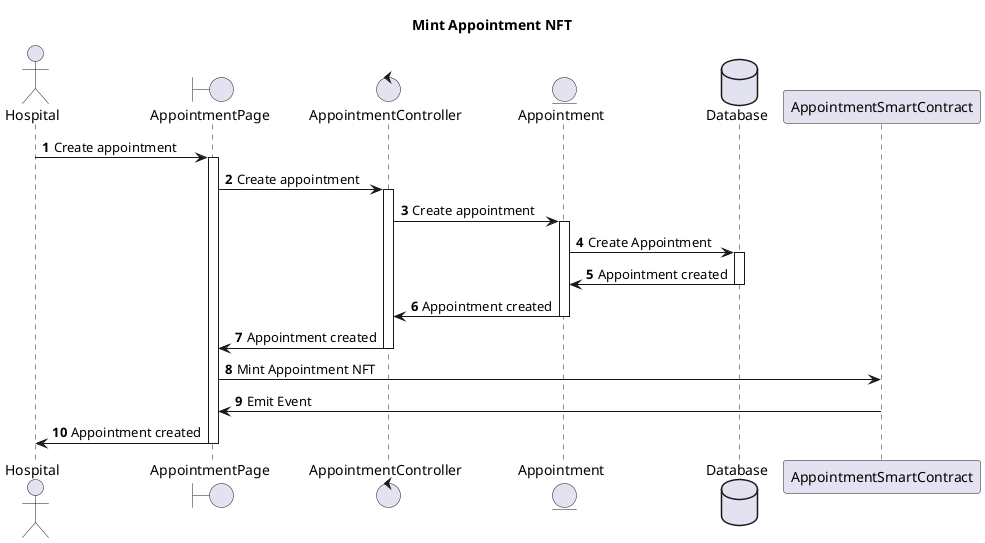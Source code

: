@startuml MintAppointmentNFT
title Mint Appointment NFT
autonumber
actor       Hospital       as Hospital
boundary    AppointmentPage    as AppointmentPage
control     AppointmentController     as AppointmentController
entity      Appointment      as Appointment
database    Database    as Database
Hospital -> AppointmentPage ++ : Create appointment
AppointmentPage -> AppointmentController ++ : Create appointment 
AppointmentController -> Appointment ++ : Create appointment
Appointment -> Database ++ : Create Appointment
Database -> Appointment -- : Appointment created
Appointment -> AppointmentController -- : Appointment created
AppointmentController -> AppointmentPage -- : Appointment created


participant AppointmentSmartContract as AppointmentSmartContract
AppointmentPage -> AppointmentSmartContract : Mint Appointment NFT
AppointmentSmartContract -> AppointmentPage : Emit Event
AppointmentPage -> Hospital -- : Appointment created
@enduml